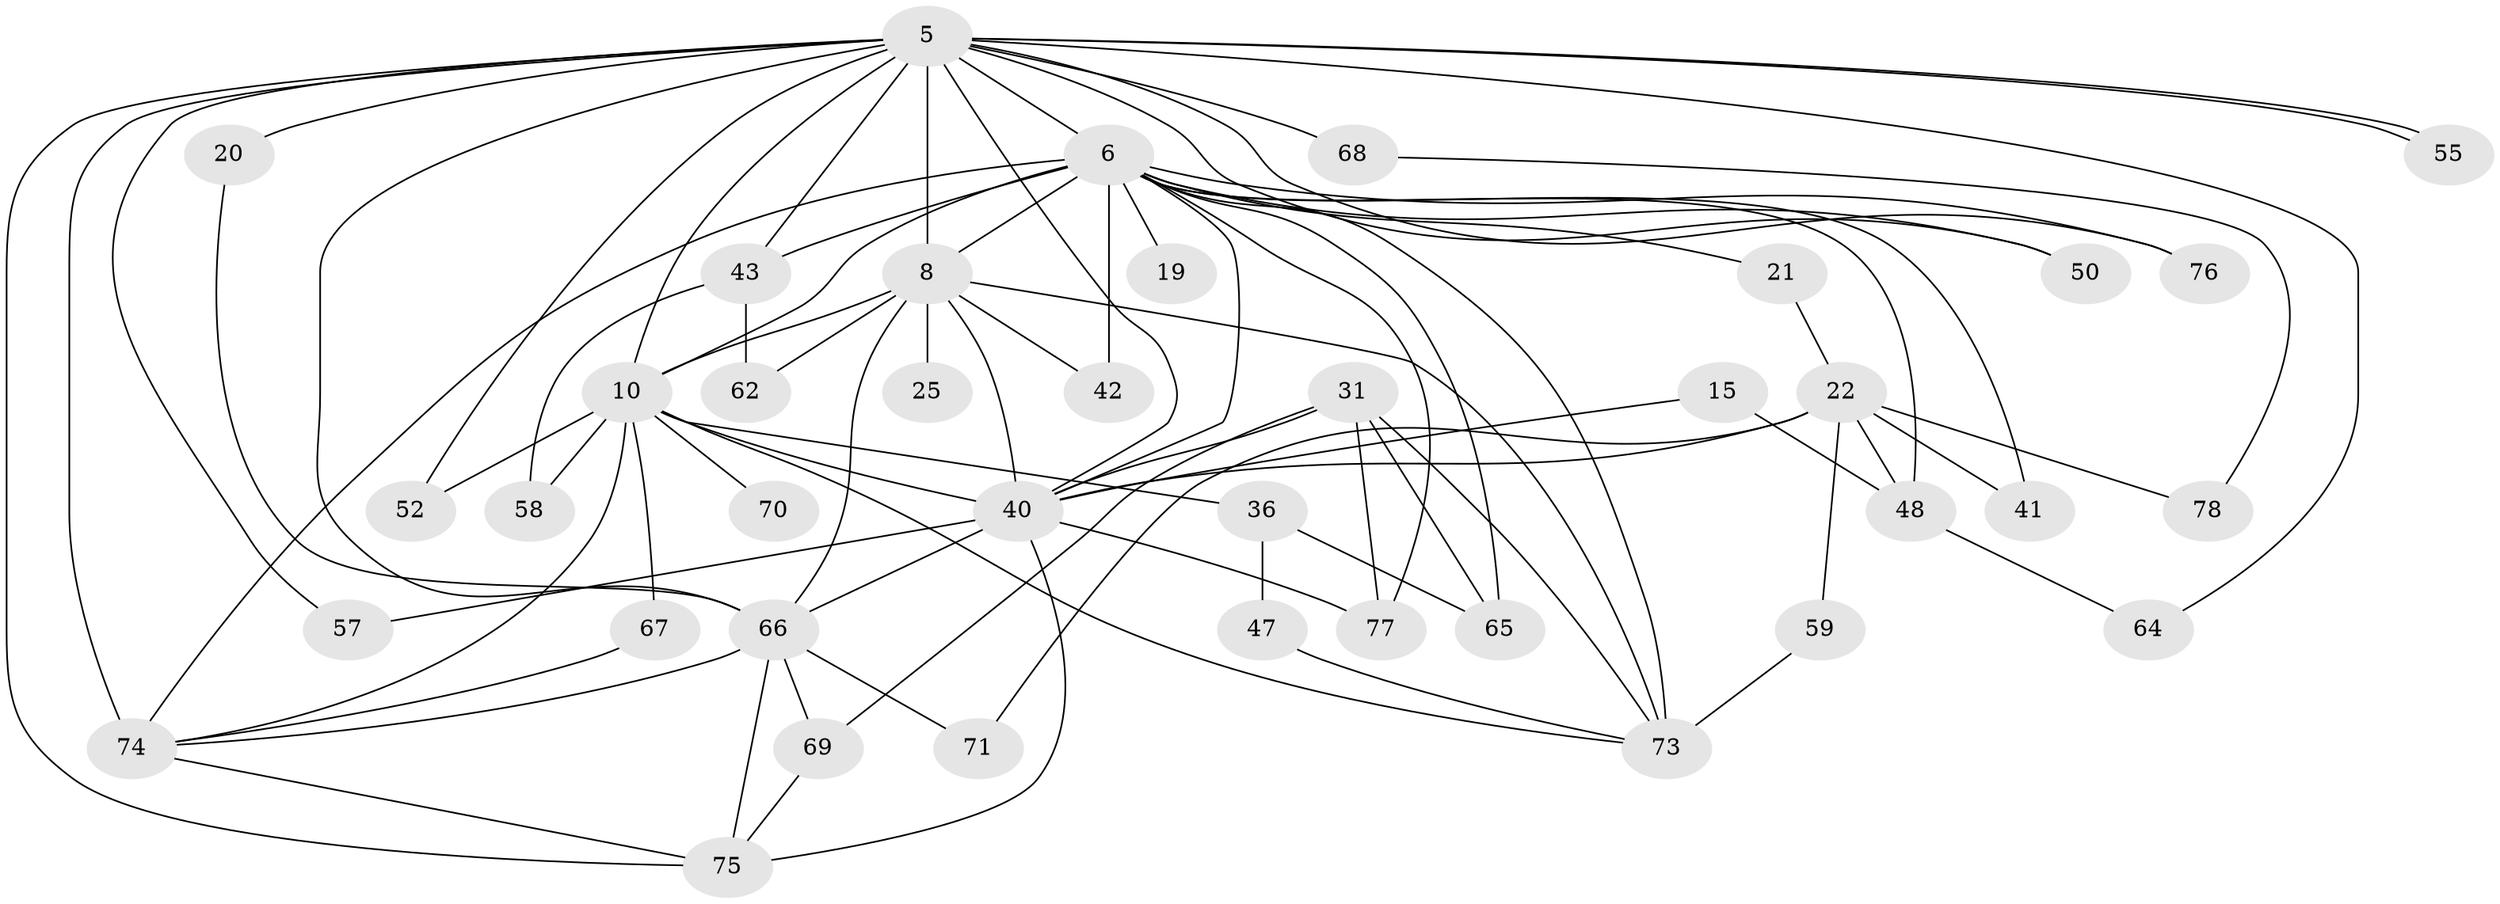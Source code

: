 // original degree distribution, {15: 0.01282051282051282, 19: 0.02564102564102564, 14: 0.02564102564102564, 18: 0.01282051282051282, 23: 0.01282051282051282, 16: 0.01282051282051282, 13: 0.02564102564102564, 7: 0.038461538461538464, 8: 0.01282051282051282, 2: 0.5, 3: 0.19230769230769232, 4: 0.05128205128205128, 5: 0.07692307692307693}
// Generated by graph-tools (version 1.1) at 2025/45/03/09/25 04:45:04]
// undirected, 39 vertices, 81 edges
graph export_dot {
graph [start="1"]
  node [color=gray90,style=filled];
  5 [super="+2"];
  6 [super="+3"];
  8 [super="+4"];
  10 [super="+9"];
  15;
  19;
  20;
  21;
  22 [super="+13"];
  25 [super="+16"];
  31 [super="+12"];
  36;
  40 [super="+30+7"];
  41;
  42;
  43 [super="+17+23"];
  47;
  48 [super="+11+37"];
  50;
  52;
  55;
  57;
  58;
  59;
  62;
  64;
  65 [super="+29"];
  66 [super="+54+51"];
  67;
  68;
  69 [super="+49"];
  70;
  71;
  73 [super="+44+72"];
  74 [super="+38+53"];
  75 [super="+60+61"];
  76 [super="+24"];
  77 [super="+34+46"];
  78;
  5 -- 6 [weight=4];
  5 -- 8 [weight=4];
  5 -- 10 [weight=4];
  5 -- 20 [weight=2];
  5 -- 50;
  5 -- 52;
  5 -- 55;
  5 -- 55;
  5 -- 57;
  5 -- 68 [weight=2];
  5 -- 64;
  5 -- 76;
  5 -- 74;
  5 -- 43 [weight=2];
  5 -- 40 [weight=5];
  5 -- 66 [weight=3];
  5 -- 75;
  6 -- 8 [weight=4];
  6 -- 10 [weight=4];
  6 -- 19 [weight=2];
  6 -- 41;
  6 -- 42;
  6 -- 48 [weight=3];
  6 -- 50;
  6 -- 76 [weight=2];
  6 -- 74 [weight=6];
  6 -- 21;
  6 -- 43 [weight=2];
  6 -- 65;
  6 -- 40 [weight=5];
  6 -- 77;
  6 -- 73;
  8 -- 10 [weight=4];
  8 -- 62;
  8 -- 42;
  8 -- 25 [weight=3];
  8 -- 40 [weight=4];
  8 -- 66;
  8 -- 73 [weight=3];
  10 -- 36 [weight=2];
  10 -- 67;
  10 -- 70 [weight=2];
  10 -- 52;
  10 -- 58;
  10 -- 40 [weight=4];
  10 -- 74;
  10 -- 73;
  15 -- 48;
  15 -- 40;
  20 -- 66;
  21 -- 22;
  22 -- 59;
  22 -- 48 [weight=2];
  22 -- 71;
  22 -- 41;
  22 -- 78;
  22 -- 40;
  31 -- 65;
  31 -- 40 [weight=2];
  31 -- 77;
  31 -- 69;
  31 -- 73;
  36 -- 47;
  36 -- 65;
  40 -- 77 [weight=3];
  40 -- 57;
  40 -- 66 [weight=2];
  40 -- 75;
  43 -- 58;
  43 -- 62;
  47 -- 73;
  48 -- 64;
  59 -- 73;
  66 -- 71;
  66 -- 74 [weight=2];
  66 -- 69;
  66 -- 75;
  67 -- 74;
  68 -- 78;
  69 -- 75;
  74 -- 75;
}
